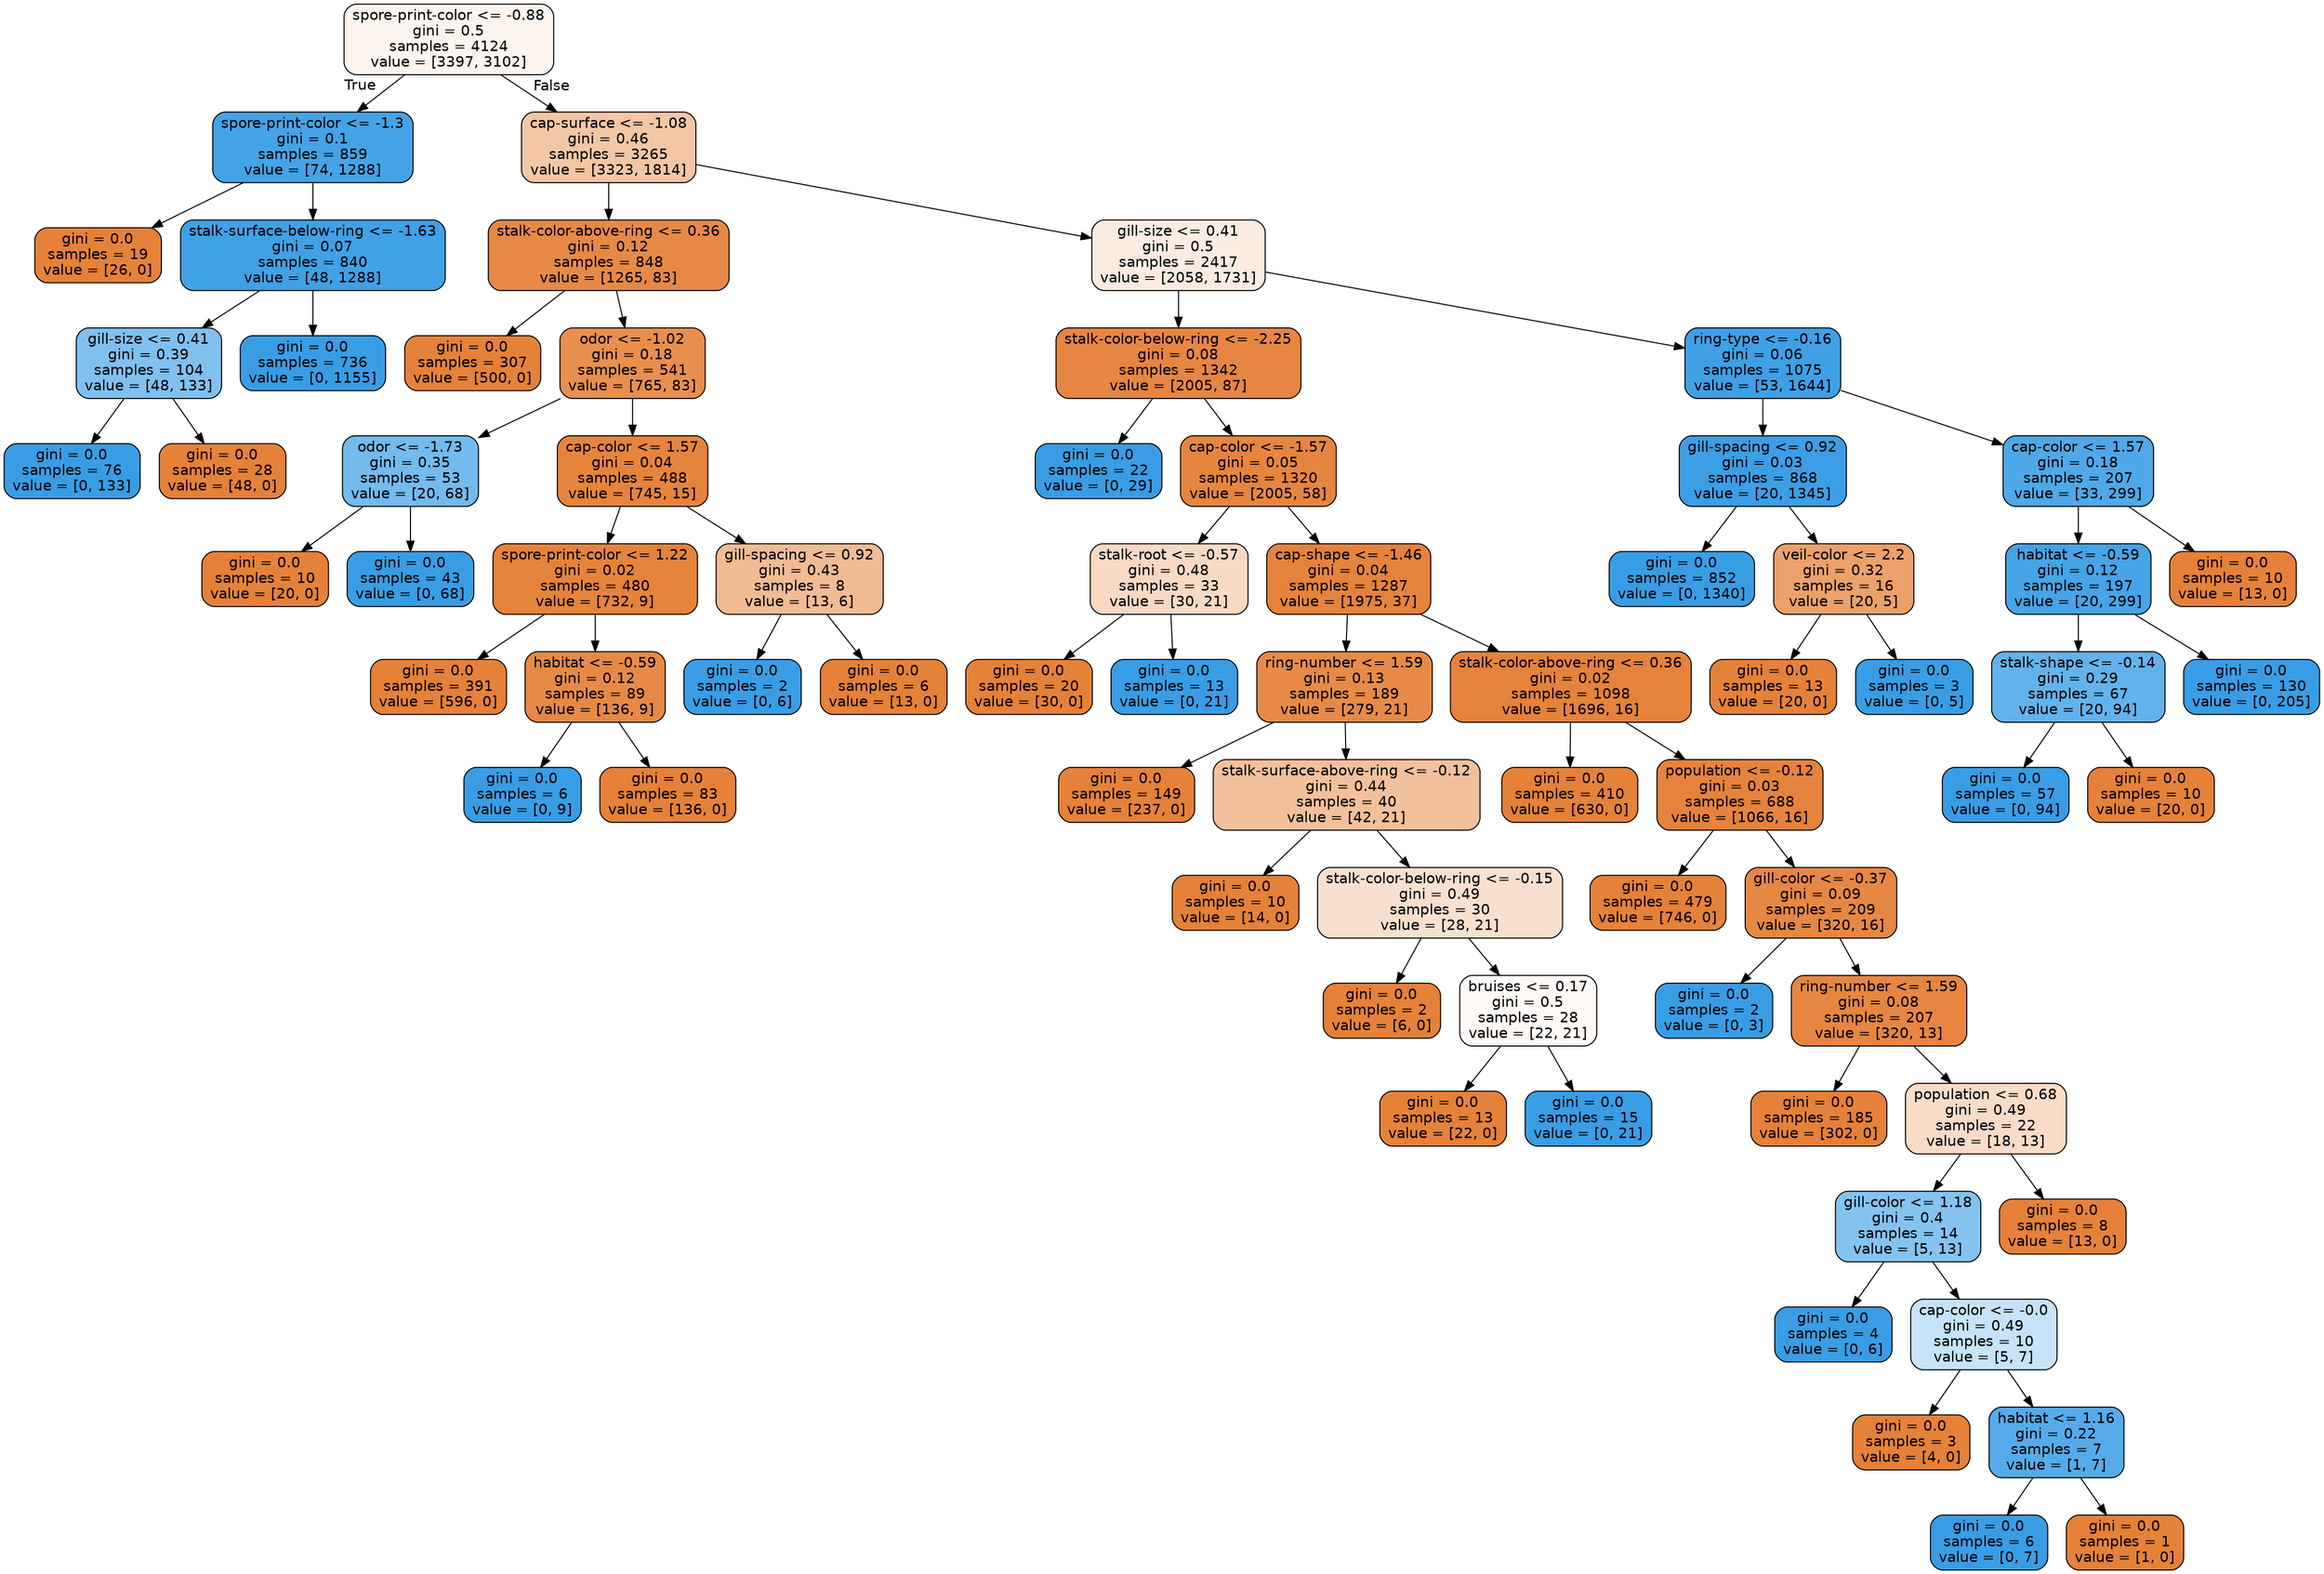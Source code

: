 digraph Tree {
node [shape=box, style="filled, rounded", color="black", fontname=helvetica] ;
edge [fontname=helvetica] ;
0 [label="spore-print-color <= -0.88\ngini = 0.5\nsamples = 4124\nvalue = [3397, 3102]", fillcolor="#fdf4ee"] ;
1 [label="spore-print-color <= -1.3\ngini = 0.1\nsamples = 859\nvalue = [74, 1288]", fillcolor="#44a3e6"] ;
0 -> 1 [labeldistance=2.5, labelangle=45, headlabel="True"] ;
2 [label="gini = 0.0\nsamples = 19\nvalue = [26, 0]", fillcolor="#e58139"] ;
1 -> 2 ;
3 [label="stalk-surface-below-ring <= -1.63\ngini = 0.07\nsamples = 840\nvalue = [48, 1288]", fillcolor="#40a1e6"] ;
1 -> 3 ;
4 [label="gill-size <= 0.41\ngini = 0.39\nsamples = 104\nvalue = [48, 133]", fillcolor="#80c0ee"] ;
3 -> 4 ;
5 [label="gini = 0.0\nsamples = 76\nvalue = [0, 133]", fillcolor="#399de5"] ;
4 -> 5 ;
6 [label="gini = 0.0\nsamples = 28\nvalue = [48, 0]", fillcolor="#e58139"] ;
4 -> 6 ;
7 [label="gini = 0.0\nsamples = 736\nvalue = [0, 1155]", fillcolor="#399de5"] ;
3 -> 7 ;
8 [label="cap-surface <= -1.08\ngini = 0.46\nsamples = 3265\nvalue = [3323, 1814]", fillcolor="#f3c6a5"] ;
0 -> 8 [labeldistance=2.5, labelangle=-45, headlabel="False"] ;
9 [label="stalk-color-above-ring <= 0.36\ngini = 0.12\nsamples = 848\nvalue = [1265, 83]", fillcolor="#e78946"] ;
8 -> 9 ;
10 [label="gini = 0.0\nsamples = 307\nvalue = [500, 0]", fillcolor="#e58139"] ;
9 -> 10 ;
11 [label="odor <= -1.02\ngini = 0.18\nsamples = 541\nvalue = [765, 83]", fillcolor="#e88f4e"] ;
9 -> 11 ;
12 [label="odor <= -1.73\ngini = 0.35\nsamples = 53\nvalue = [20, 68]", fillcolor="#73baed"] ;
11 -> 12 ;
13 [label="gini = 0.0\nsamples = 10\nvalue = [20, 0]", fillcolor="#e58139"] ;
12 -> 13 ;
14 [label="gini = 0.0\nsamples = 43\nvalue = [0, 68]", fillcolor="#399de5"] ;
12 -> 14 ;
15 [label="cap-color <= 1.57\ngini = 0.04\nsamples = 488\nvalue = [745, 15]", fillcolor="#e6843d"] ;
11 -> 15 ;
16 [label="spore-print-color <= 1.22\ngini = 0.02\nsamples = 480\nvalue = [732, 9]", fillcolor="#e5833b"] ;
15 -> 16 ;
17 [label="gini = 0.0\nsamples = 391\nvalue = [596, 0]", fillcolor="#e58139"] ;
16 -> 17 ;
18 [label="habitat <= -0.59\ngini = 0.12\nsamples = 89\nvalue = [136, 9]", fillcolor="#e78946"] ;
16 -> 18 ;
19 [label="gini = 0.0\nsamples = 6\nvalue = [0, 9]", fillcolor="#399de5"] ;
18 -> 19 ;
20 [label="gini = 0.0\nsamples = 83\nvalue = [136, 0]", fillcolor="#e58139"] ;
18 -> 20 ;
21 [label="gill-spacing <= 0.92\ngini = 0.43\nsamples = 8\nvalue = [13, 6]", fillcolor="#f1bb94"] ;
15 -> 21 ;
22 [label="gini = 0.0\nsamples = 2\nvalue = [0, 6]", fillcolor="#399de5"] ;
21 -> 22 ;
23 [label="gini = 0.0\nsamples = 6\nvalue = [13, 0]", fillcolor="#e58139"] ;
21 -> 23 ;
24 [label="gill-size <= 0.41\ngini = 0.5\nsamples = 2417\nvalue = [2058, 1731]", fillcolor="#fbebe0"] ;
8 -> 24 ;
25 [label="stalk-color-below-ring <= -2.25\ngini = 0.08\nsamples = 1342\nvalue = [2005, 87]", fillcolor="#e68642"] ;
24 -> 25 ;
26 [label="gini = 0.0\nsamples = 22\nvalue = [0, 29]", fillcolor="#399de5"] ;
25 -> 26 ;
27 [label="cap-color <= -1.57\ngini = 0.05\nsamples = 1320\nvalue = [2005, 58]", fillcolor="#e6853f"] ;
25 -> 27 ;
28 [label="stalk-root <= -0.57\ngini = 0.48\nsamples = 33\nvalue = [30, 21]", fillcolor="#f7d9c4"] ;
27 -> 28 ;
29 [label="gini = 0.0\nsamples = 20\nvalue = [30, 0]", fillcolor="#e58139"] ;
28 -> 29 ;
30 [label="gini = 0.0\nsamples = 13\nvalue = [0, 21]", fillcolor="#399de5"] ;
28 -> 30 ;
31 [label="cap-shape <= -1.46\ngini = 0.04\nsamples = 1287\nvalue = [1975, 37]", fillcolor="#e5833d"] ;
27 -> 31 ;
32 [label="ring-number <= 1.59\ngini = 0.13\nsamples = 189\nvalue = [279, 21]", fillcolor="#e78a48"] ;
31 -> 32 ;
33 [label="gini = 0.0\nsamples = 149\nvalue = [237, 0]", fillcolor="#e58139"] ;
32 -> 33 ;
34 [label="stalk-surface-above-ring <= -0.12\ngini = 0.44\nsamples = 40\nvalue = [42, 21]", fillcolor="#f2c09c"] ;
32 -> 34 ;
35 [label="gini = 0.0\nsamples = 10\nvalue = [14, 0]", fillcolor="#e58139"] ;
34 -> 35 ;
36 [label="stalk-color-below-ring <= -0.15\ngini = 0.49\nsamples = 30\nvalue = [28, 21]", fillcolor="#f8e0ce"] ;
34 -> 36 ;
37 [label="gini = 0.0\nsamples = 2\nvalue = [6, 0]", fillcolor="#e58139"] ;
36 -> 37 ;
38 [label="bruises <= 0.17\ngini = 0.5\nsamples = 28\nvalue = [22, 21]", fillcolor="#fef9f6"] ;
36 -> 38 ;
39 [label="gini = 0.0\nsamples = 13\nvalue = [22, 0]", fillcolor="#e58139"] ;
38 -> 39 ;
40 [label="gini = 0.0\nsamples = 15\nvalue = [0, 21]", fillcolor="#399de5"] ;
38 -> 40 ;
41 [label="stalk-color-above-ring <= 0.36\ngini = 0.02\nsamples = 1098\nvalue = [1696, 16]", fillcolor="#e5823b"] ;
31 -> 41 ;
42 [label="gini = 0.0\nsamples = 410\nvalue = [630, 0]", fillcolor="#e58139"] ;
41 -> 42 ;
43 [label="population <= -0.12\ngini = 0.03\nsamples = 688\nvalue = [1066, 16]", fillcolor="#e5833c"] ;
41 -> 43 ;
44 [label="gini = 0.0\nsamples = 479\nvalue = [746, 0]", fillcolor="#e58139"] ;
43 -> 44 ;
45 [label="gill-color <= -0.37\ngini = 0.09\nsamples = 209\nvalue = [320, 16]", fillcolor="#e68743"] ;
43 -> 45 ;
46 [label="gini = 0.0\nsamples = 2\nvalue = [0, 3]", fillcolor="#399de5"] ;
45 -> 46 ;
47 [label="ring-number <= 1.59\ngini = 0.08\nsamples = 207\nvalue = [320, 13]", fillcolor="#e68641"] ;
45 -> 47 ;
48 [label="gini = 0.0\nsamples = 185\nvalue = [302, 0]", fillcolor="#e58139"] ;
47 -> 48 ;
49 [label="population <= 0.68\ngini = 0.49\nsamples = 22\nvalue = [18, 13]", fillcolor="#f8dcc8"] ;
47 -> 49 ;
50 [label="gill-color <= 1.18\ngini = 0.4\nsamples = 14\nvalue = [5, 13]", fillcolor="#85c3ef"] ;
49 -> 50 ;
51 [label="gini = 0.0\nsamples = 4\nvalue = [0, 6]", fillcolor="#399de5"] ;
50 -> 51 ;
52 [label="cap-color <= -0.0\ngini = 0.49\nsamples = 10\nvalue = [5, 7]", fillcolor="#c6e3f8"] ;
50 -> 52 ;
53 [label="gini = 0.0\nsamples = 3\nvalue = [4, 0]", fillcolor="#e58139"] ;
52 -> 53 ;
54 [label="habitat <= 1.16\ngini = 0.22\nsamples = 7\nvalue = [1, 7]", fillcolor="#55abe9"] ;
52 -> 54 ;
55 [label="gini = 0.0\nsamples = 6\nvalue = [0, 7]", fillcolor="#399de5"] ;
54 -> 55 ;
56 [label="gini = 0.0\nsamples = 1\nvalue = [1, 0]", fillcolor="#e58139"] ;
54 -> 56 ;
57 [label="gini = 0.0\nsamples = 8\nvalue = [13, 0]", fillcolor="#e58139"] ;
49 -> 57 ;
58 [label="ring-type <= -0.16\ngini = 0.06\nsamples = 1075\nvalue = [53, 1644]", fillcolor="#3fa0e6"] ;
24 -> 58 ;
59 [label="gill-spacing <= 0.92\ngini = 0.03\nsamples = 868\nvalue = [20, 1345]", fillcolor="#3c9ee5"] ;
58 -> 59 ;
60 [label="gini = 0.0\nsamples = 852\nvalue = [0, 1340]", fillcolor="#399de5"] ;
59 -> 60 ;
61 [label="veil-color <= 2.2\ngini = 0.32\nsamples = 16\nvalue = [20, 5]", fillcolor="#eca06a"] ;
59 -> 61 ;
62 [label="gini = 0.0\nsamples = 13\nvalue = [20, 0]", fillcolor="#e58139"] ;
61 -> 62 ;
63 [label="gini = 0.0\nsamples = 3\nvalue = [0, 5]", fillcolor="#399de5"] ;
61 -> 63 ;
64 [label="cap-color <= 1.57\ngini = 0.18\nsamples = 207\nvalue = [33, 299]", fillcolor="#4fa8e8"] ;
58 -> 64 ;
65 [label="habitat <= -0.59\ngini = 0.12\nsamples = 197\nvalue = [20, 299]", fillcolor="#46a4e7"] ;
64 -> 65 ;
66 [label="stalk-shape <= -0.14\ngini = 0.29\nsamples = 67\nvalue = [20, 94]", fillcolor="#63b2eb"] ;
65 -> 66 ;
67 [label="gini = 0.0\nsamples = 57\nvalue = [0, 94]", fillcolor="#399de5"] ;
66 -> 67 ;
68 [label="gini = 0.0\nsamples = 10\nvalue = [20, 0]", fillcolor="#e58139"] ;
66 -> 68 ;
69 [label="gini = 0.0\nsamples = 130\nvalue = [0, 205]", fillcolor="#399de5"] ;
65 -> 69 ;
70 [label="gini = 0.0\nsamples = 10\nvalue = [13, 0]", fillcolor="#e58139"] ;
64 -> 70 ;
}
